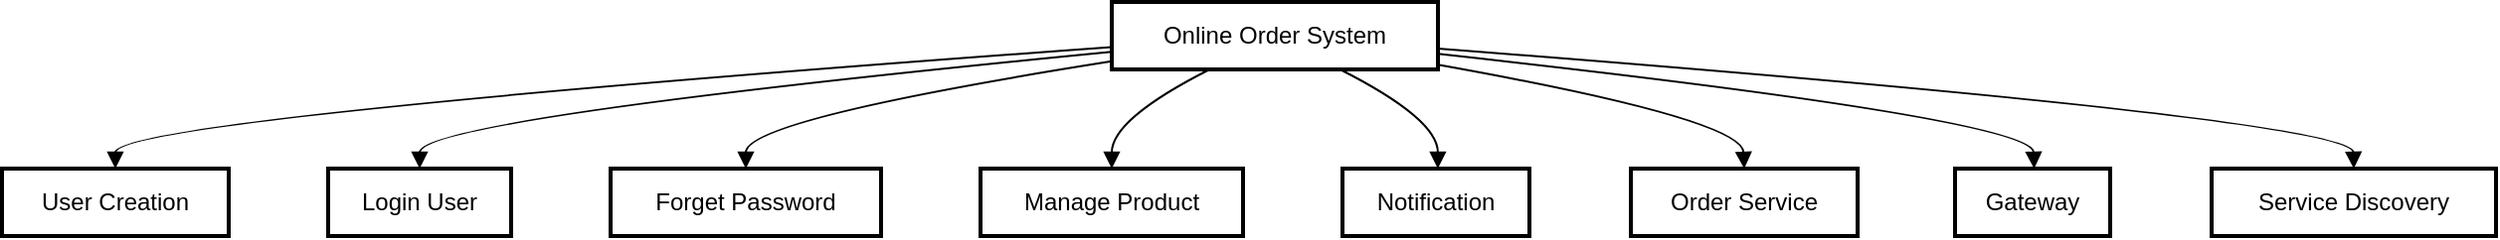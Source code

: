 <mxfile version="24.5.4" type="github">
  <diagram name="Page-1" id="jAJWO4wzG7_FwqzBZjBE">
    <mxGraphModel>
      <root>
        <mxCell id="0" />
        <mxCell id="1" parent="0" />
        <mxCell id="2" value="Online Order System" style="whiteSpace=wrap;strokeWidth=2;" vertex="1" parent="1">
          <mxGeometry x="558" width="164" height="34" as="geometry" />
        </mxCell>
        <mxCell id="3" value="User Creation" style="whiteSpace=wrap;strokeWidth=2;" vertex="1" parent="1">
          <mxGeometry y="84" width="114" height="34" as="geometry" />
        </mxCell>
        <mxCell id="4" value="Login User" style="whiteSpace=wrap;strokeWidth=2;" vertex="1" parent="1">
          <mxGeometry x="164" y="84" width="92" height="34" as="geometry" />
        </mxCell>
        <mxCell id="5" value="Forget Password" style="whiteSpace=wrap;strokeWidth=2;" vertex="1" parent="1">
          <mxGeometry x="306" y="84" width="136" height="34" as="geometry" />
        </mxCell>
        <mxCell id="6" value="Manage Product" style="whiteSpace=wrap;strokeWidth=2;" vertex="1" parent="1">
          <mxGeometry x="492" y="84" width="132" height="34" as="geometry" />
        </mxCell>
        <mxCell id="7" value="Notification" style="whiteSpace=wrap;strokeWidth=2;" vertex="1" parent="1">
          <mxGeometry x="674" y="84" width="94" height="34" as="geometry" />
        </mxCell>
        <mxCell id="8" value="Order Service" style="whiteSpace=wrap;strokeWidth=2;" vertex="1" parent="1">
          <mxGeometry x="819" y="84" width="114" height="34" as="geometry" />
        </mxCell>
        <mxCell id="9" value="Gateway" style="whiteSpace=wrap;strokeWidth=2;" vertex="1" parent="1">
          <mxGeometry x="982" y="84" width="78" height="34" as="geometry" />
        </mxCell>
        <mxCell id="10" value="Service Discovery" style="whiteSpace=wrap;strokeWidth=2;" vertex="1" parent="1">
          <mxGeometry x="1111" y="84" width="143" height="34" as="geometry" />
        </mxCell>
        <mxCell id="11" value="" style="curved=1;startArrow=none;endArrow=block;exitX=0;exitY=0.67;entryX=0.5;entryY=0;" edge="1" parent="1" source="2" target="3">
          <mxGeometry relative="1" as="geometry">
            <Array as="points">
              <mxPoint x="57" y="59" />
            </Array>
          </mxGeometry>
        </mxCell>
        <mxCell id="12" value="" style="curved=1;startArrow=none;endArrow=block;exitX=0;exitY=0.74;entryX=0.5;entryY=0;" edge="1" parent="1" source="2" target="4">
          <mxGeometry relative="1" as="geometry">
            <Array as="points">
              <mxPoint x="210" y="59" />
            </Array>
          </mxGeometry>
        </mxCell>
        <mxCell id="13" value="" style="curved=1;startArrow=none;endArrow=block;exitX=0;exitY=0.88;entryX=0.5;entryY=0;" edge="1" parent="1" source="2" target="5">
          <mxGeometry relative="1" as="geometry">
            <Array as="points">
              <mxPoint x="374" y="59" />
            </Array>
          </mxGeometry>
        </mxCell>
        <mxCell id="14" value="" style="curved=1;startArrow=none;endArrow=block;exitX=0.3;exitY=1;entryX=0.5;entryY=0;" edge="1" parent="1" source="2" target="6">
          <mxGeometry relative="1" as="geometry">
            <Array as="points">
              <mxPoint x="558" y="59" />
            </Array>
          </mxGeometry>
        </mxCell>
        <mxCell id="15" value="" style="curved=1;startArrow=none;endArrow=block;exitX=0.7;exitY=1;entryX=0.51;entryY=0;" edge="1" parent="1" source="2" target="7">
          <mxGeometry relative="1" as="geometry">
            <Array as="points">
              <mxPoint x="722" y="59" />
            </Array>
          </mxGeometry>
        </mxCell>
        <mxCell id="16" value="" style="curved=1;startArrow=none;endArrow=block;exitX=1;exitY=0.93;entryX=0.5;entryY=0;" edge="1" parent="1" source="2" target="8">
          <mxGeometry relative="1" as="geometry">
            <Array as="points">
              <mxPoint x="875" y="59" />
            </Array>
          </mxGeometry>
        </mxCell>
        <mxCell id="17" value="" style="curved=1;startArrow=none;endArrow=block;exitX=1;exitY=0.77;entryX=0.51;entryY=0;" edge="1" parent="1" source="2" target="9">
          <mxGeometry relative="1" as="geometry">
            <Array as="points">
              <mxPoint x="1021" y="59" />
            </Array>
          </mxGeometry>
        </mxCell>
        <mxCell id="18" value="" style="curved=1;startArrow=none;endArrow=block;exitX=1;exitY=0.69;entryX=0.5;entryY=0;" edge="1" parent="1" source="2" target="10">
          <mxGeometry relative="1" as="geometry">
            <Array as="points">
              <mxPoint x="1182" y="59" />
            </Array>
          </mxGeometry>
        </mxCell>
      </root>
    </mxGraphModel>
  </diagram>
</mxfile>
